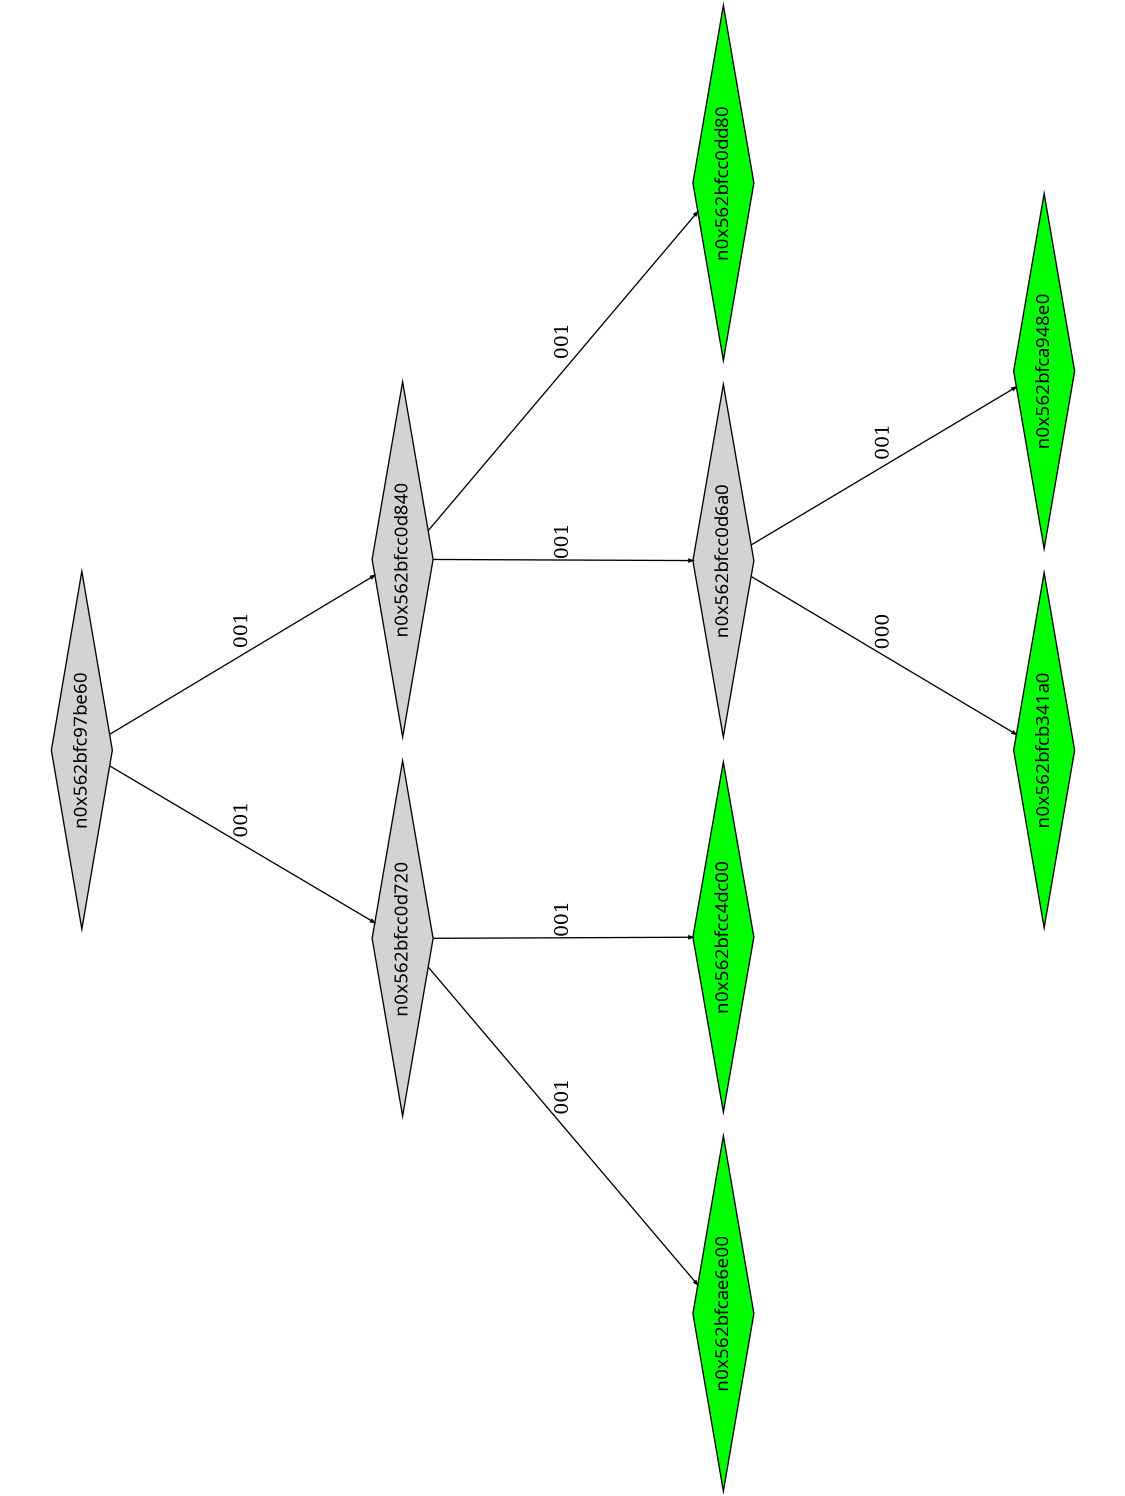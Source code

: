 digraph G {
	size="10,7.5";
	ratio=fill;
	rotate=90;
	center = "true";
	node [style="filled",width=.1,height=.1,fontname="Terminus"]
	edge [arrowsize=.3]
	n0x562bfc97be60 [shape=diamond];
	n0x562bfc97be60 -> n0x562bfcc0d720 [label=001];
	n0x562bfc97be60 -> n0x562bfcc0d840 [label=001];
	n0x562bfcc0d840 [shape=diamond];
	n0x562bfcc0d840 -> n0x562bfcc0d6a0 [label=001];
	n0x562bfcc0d840 -> n0x562bfcc0dd80 [label=001];
	n0x562bfcc0dd80 [shape=diamond,fillcolor=green];
	n0x562bfcc0d6a0 [shape=diamond];
	n0x562bfcc0d6a0 -> n0x562bfcb341a0 [label=000];
	n0x562bfcc0d6a0 -> n0x562bfca948e0 [label=001];
	n0x562bfca948e0 [shape=diamond,fillcolor=green];
	n0x562bfcb341a0 [shape=diamond,fillcolor=green];
	n0x562bfcc0d720 [shape=diamond];
	n0x562bfcc0d720 -> n0x562bfcae6e00 [label=001];
	n0x562bfcc0d720 -> n0x562bfcc4dc00 [label=001];
	n0x562bfcc4dc00 [shape=diamond,fillcolor=green];
	n0x562bfcae6e00 [shape=diamond,fillcolor=green];
}
